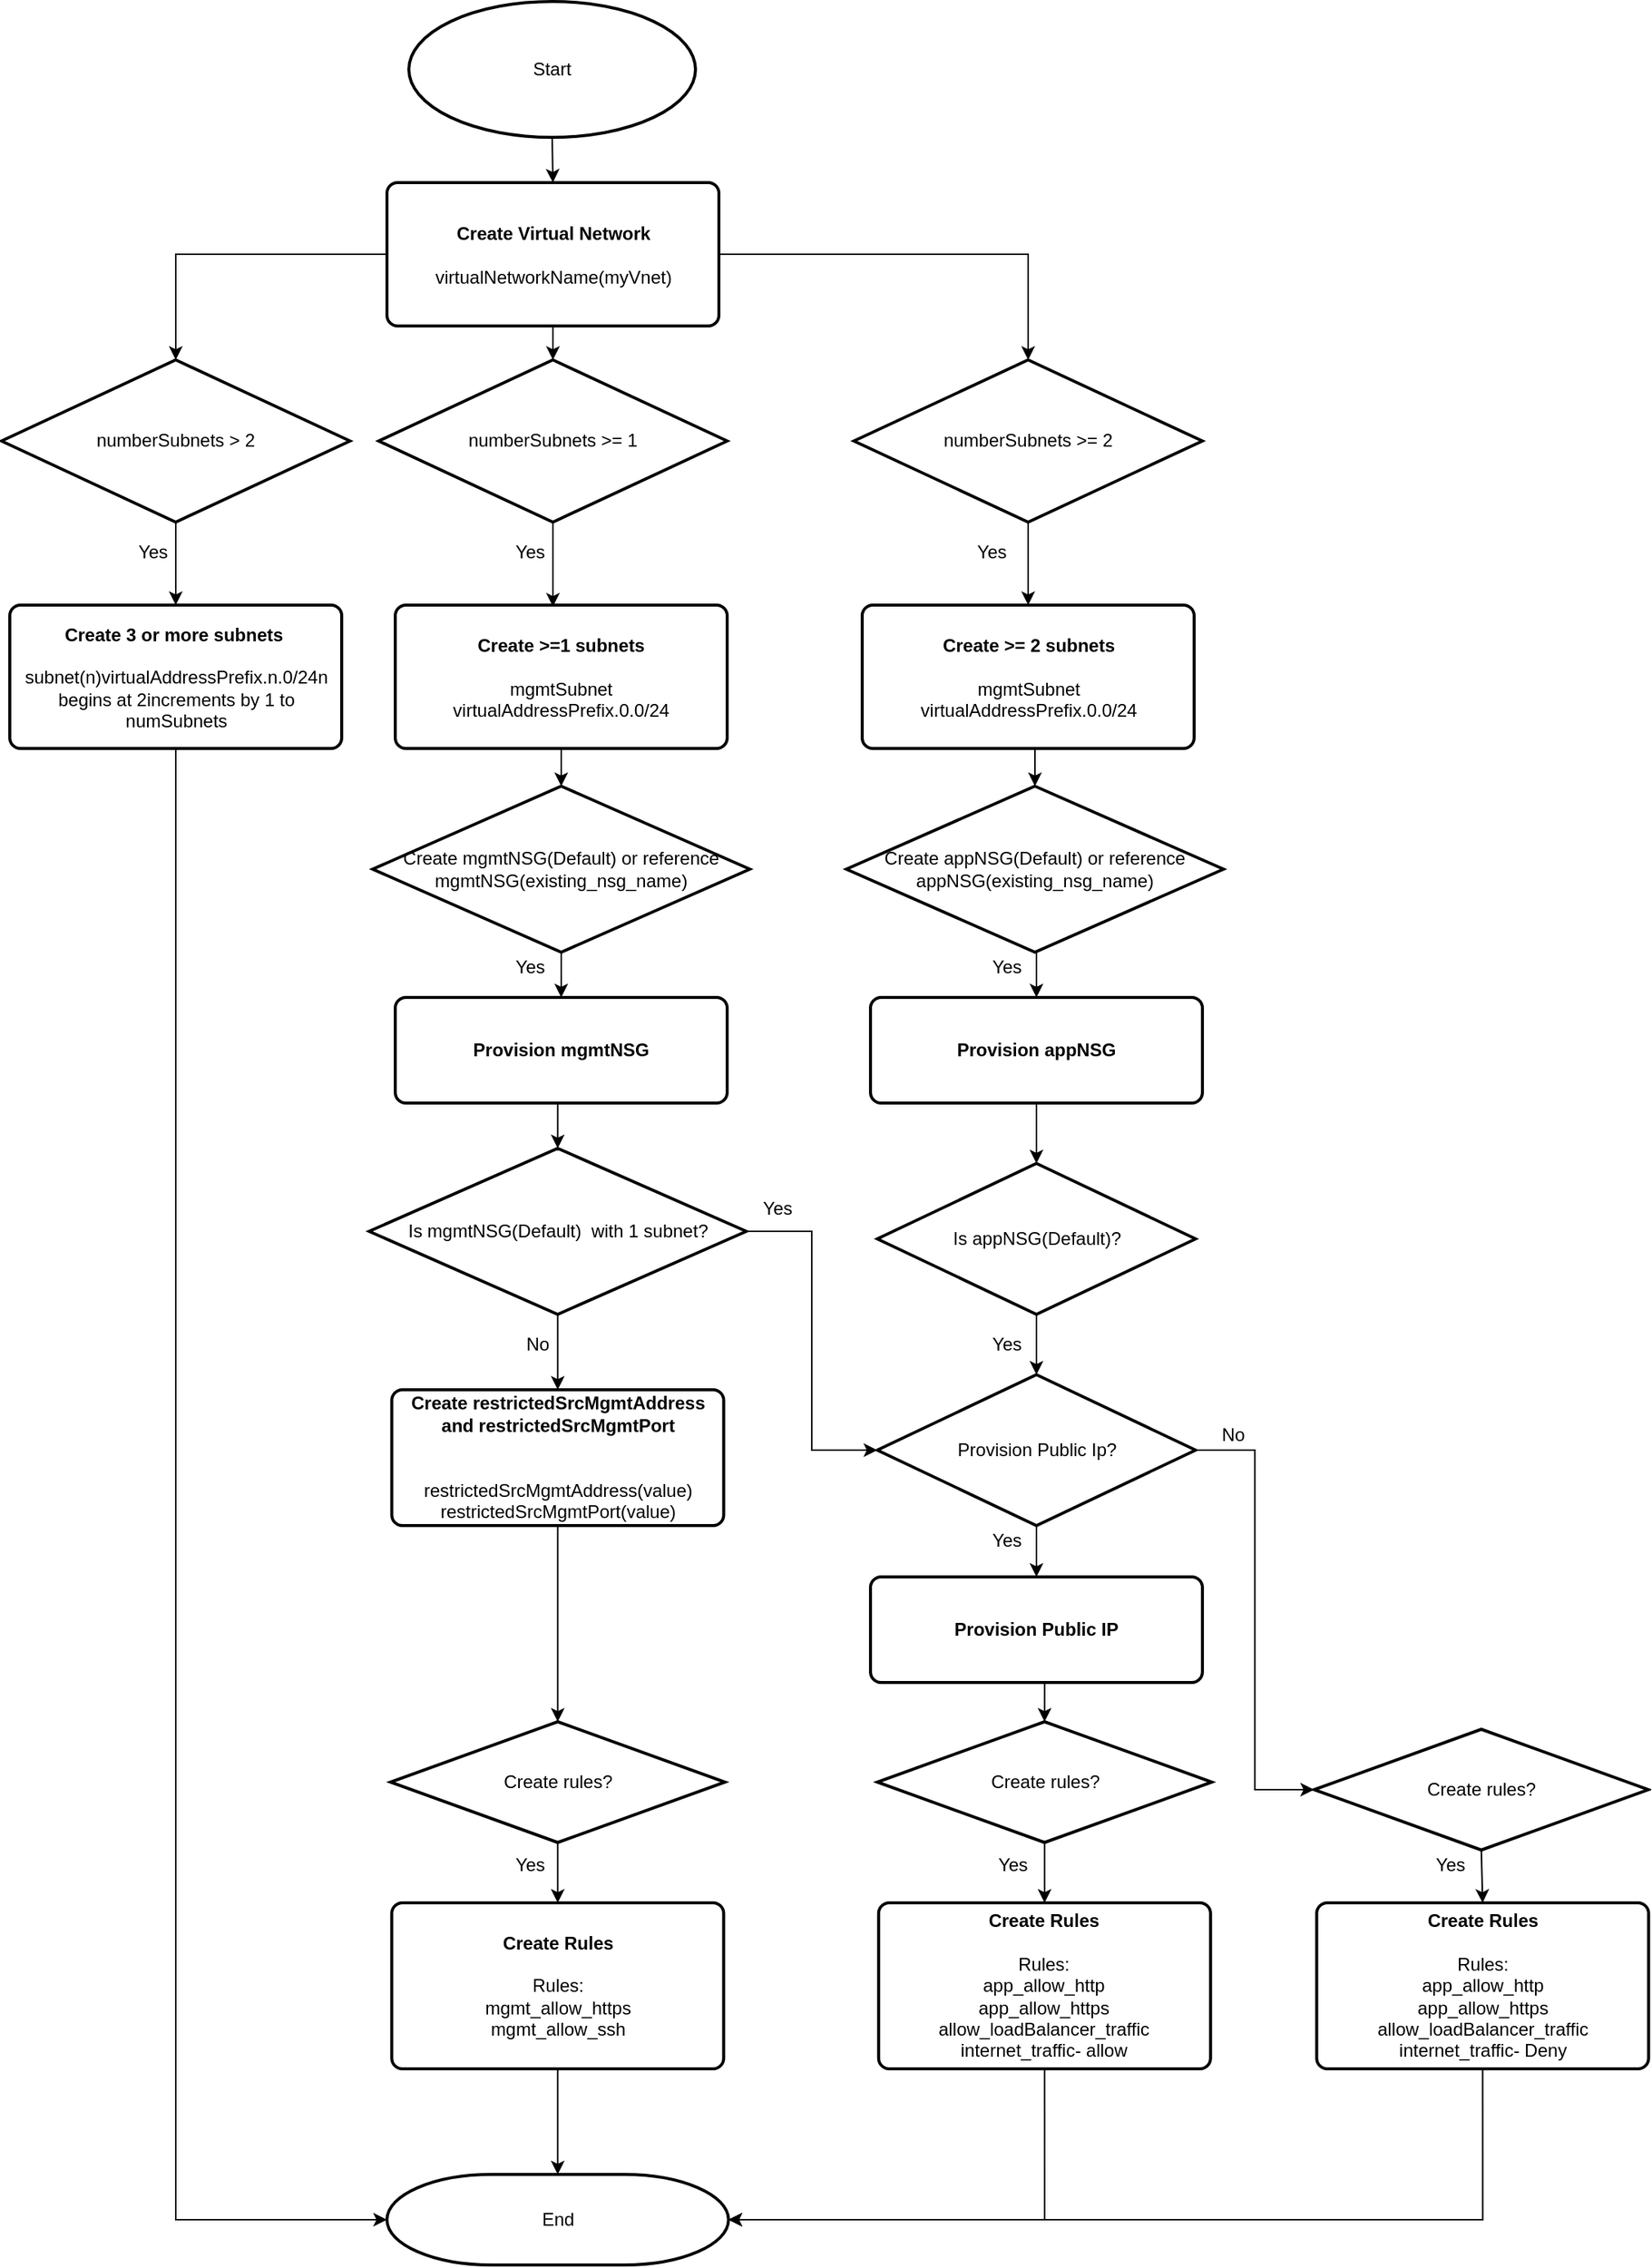 <mxfile version="13.4.4" type="device"><diagram id="C5RBs43oDa-KdzZeNtuy" name="Page-1"><mxGraphModel dx="2209" dy="753" grid="1" gridSize="10" guides="1" tooltips="1" connect="1" arrows="1" fold="1" page="1" pageScale="1" pageWidth="827" pageHeight="1169" math="0" shadow="0"><root><mxCell id="WIyWlLk6GJQsqaUBKTNV-0"/><mxCell id="WIyWlLk6GJQsqaUBKTNV-1" parent="WIyWlLk6GJQsqaUBKTNV-0"/><mxCell id="HrR7EFWeJ1S58mFBMxL4-7" style="edgeStyle=orthogonalEdgeStyle;rounded=0;orthogonalLoop=1;jettySize=auto;html=1;exitX=0.5;exitY=1;exitDx=0;exitDy=0;exitPerimeter=0;entryX=0.5;entryY=0;entryDx=0;entryDy=0;" edge="1" parent="WIyWlLk6GJQsqaUBKTNV-1" source="HrR7EFWeJ1S58mFBMxL4-0" target="HrR7EFWeJ1S58mFBMxL4-1"><mxGeometry relative="1" as="geometry"/></mxCell><mxCell id="HrR7EFWeJ1S58mFBMxL4-0" value="Start" style="strokeWidth=2;html=1;shape=mxgraph.flowchart.start_1;whiteSpace=wrap;" vertex="1" parent="WIyWlLk6GJQsqaUBKTNV-1"><mxGeometry x="170" y="220" width="190" height="90" as="geometry"/></mxCell><mxCell id="HrR7EFWeJ1S58mFBMxL4-9" style="edgeStyle=orthogonalEdgeStyle;rounded=0;orthogonalLoop=1;jettySize=auto;html=1;exitX=0;exitY=0.5;exitDx=0;exitDy=0;" edge="1" parent="WIyWlLk6GJQsqaUBKTNV-1" source="HrR7EFWeJ1S58mFBMxL4-1" target="HrR7EFWeJ1S58mFBMxL4-4"><mxGeometry relative="1" as="geometry"/></mxCell><mxCell id="HrR7EFWeJ1S58mFBMxL4-18" style="edgeStyle=orthogonalEdgeStyle;rounded=0;orthogonalLoop=1;jettySize=auto;html=1;exitX=0.5;exitY=1;exitDx=0;exitDy=0;entryX=0.5;entryY=0;entryDx=0;entryDy=0;entryPerimeter=0;" edge="1" parent="WIyWlLk6GJQsqaUBKTNV-1" source="HrR7EFWeJ1S58mFBMxL4-1" target="HrR7EFWeJ1S58mFBMxL4-14"><mxGeometry relative="1" as="geometry"/></mxCell><mxCell id="HrR7EFWeJ1S58mFBMxL4-20" style="edgeStyle=orthogonalEdgeStyle;rounded=0;orthogonalLoop=1;jettySize=auto;html=1;exitX=1;exitY=0.5;exitDx=0;exitDy=0;entryX=0.5;entryY=0;entryDx=0;entryDy=0;entryPerimeter=0;" edge="1" parent="WIyWlLk6GJQsqaUBKTNV-1" source="HrR7EFWeJ1S58mFBMxL4-1" target="HrR7EFWeJ1S58mFBMxL4-19"><mxGeometry relative="1" as="geometry"/></mxCell><mxCell id="HrR7EFWeJ1S58mFBMxL4-1" value="&lt;b&gt;Create Virtual Network&lt;br&gt;&lt;/b&gt;&lt;br&gt;virtualNetworkName(myVnet)" style="rounded=1;whiteSpace=wrap;html=1;absoluteArcSize=1;arcSize=14;strokeWidth=2;" vertex="1" parent="WIyWlLk6GJQsqaUBKTNV-1"><mxGeometry x="155.5" y="340" width="220" height="95" as="geometry"/></mxCell><mxCell id="HrR7EFWeJ1S58mFBMxL4-13" style="edgeStyle=orthogonalEdgeStyle;rounded=0;orthogonalLoop=1;jettySize=auto;html=1;exitX=0.5;exitY=1;exitDx=0;exitDy=0;exitPerimeter=0;" edge="1" parent="WIyWlLk6GJQsqaUBKTNV-1" source="HrR7EFWeJ1S58mFBMxL4-4" target="HrR7EFWeJ1S58mFBMxL4-10"><mxGeometry relative="1" as="geometry"/></mxCell><mxCell id="HrR7EFWeJ1S58mFBMxL4-4" value="numberSubnets &amp;gt; 2" style="strokeWidth=2;html=1;shape=mxgraph.flowchart.decision;whiteSpace=wrap;" vertex="1" parent="WIyWlLk6GJQsqaUBKTNV-1"><mxGeometry x="-100" y="457.5" width="231" height="107.5" as="geometry"/></mxCell><mxCell id="HrR7EFWeJ1S58mFBMxL4-42" style="edgeStyle=orthogonalEdgeStyle;rounded=0;orthogonalLoop=1;jettySize=auto;html=1;exitX=0.5;exitY=1;exitDx=0;exitDy=0;entryX=0;entryY=0.5;entryDx=0;entryDy=0;entryPerimeter=0;" edge="1" parent="WIyWlLk6GJQsqaUBKTNV-1" source="HrR7EFWeJ1S58mFBMxL4-10" target="HrR7EFWeJ1S58mFBMxL4-40"><mxGeometry relative="1" as="geometry"/></mxCell><mxCell id="HrR7EFWeJ1S58mFBMxL4-10" value="&lt;b&gt;Create 3 or more subnets&amp;nbsp;&lt;br&gt;&lt;/b&gt;&lt;br&gt;subnet(n)virtualAddressPrefix.n.0/24n begins at 2increments by 1 to numSubnets" style="rounded=1;whiteSpace=wrap;html=1;absoluteArcSize=1;arcSize=14;strokeWidth=2;" vertex="1" parent="WIyWlLk6GJQsqaUBKTNV-1"><mxGeometry x="-94.5" y="620" width="220" height="95" as="geometry"/></mxCell><mxCell id="2" value="Yes" style="text;html=1;align=center;verticalAlign=middle;resizable=0;points=[];autosize=1;" vertex="1" parent="WIyWlLk6GJQsqaUBKTNV-1"><mxGeometry x="-20" y="575" width="40" height="20" as="geometry"/></mxCell><mxCell id="HrR7EFWeJ1S58mFBMxL4-16" style="edgeStyle=orthogonalEdgeStyle;rounded=0;orthogonalLoop=1;jettySize=auto;html=1;exitX=0.5;exitY=1;exitDx=0;exitDy=0;exitPerimeter=0;entryX=0.475;entryY=0.011;entryDx=0;entryDy=0;entryPerimeter=0;" edge="1" parent="WIyWlLk6GJQsqaUBKTNV-1" source="HrR7EFWeJ1S58mFBMxL4-14" target="HrR7EFWeJ1S58mFBMxL4-15"><mxGeometry relative="1" as="geometry"/></mxCell><mxCell id="HrR7EFWeJ1S58mFBMxL4-14" value="numberSubnets &amp;gt;= 1" style="strokeWidth=2;html=1;shape=mxgraph.flowchart.decision;whiteSpace=wrap;" vertex="1" parent="WIyWlLk6GJQsqaUBKTNV-1"><mxGeometry x="150" y="457.5" width="231" height="107.5" as="geometry"/></mxCell><mxCell id="HrR7EFWeJ1S58mFBMxL4-25" style="edgeStyle=orthogonalEdgeStyle;rounded=0;orthogonalLoop=1;jettySize=auto;html=1;exitX=0.5;exitY=1;exitDx=0;exitDy=0;entryX=0.5;entryY=0;entryDx=0;entryDy=0;entryPerimeter=0;" edge="1" parent="WIyWlLk6GJQsqaUBKTNV-1" source="HrR7EFWeJ1S58mFBMxL4-15" target="HrR7EFWeJ1S58mFBMxL4-24"><mxGeometry relative="1" as="geometry"/></mxCell><mxCell id="HrR7EFWeJ1S58mFBMxL4-15" value="&lt;b&gt;Create &amp;gt;=1 subnets&lt;br&gt;&lt;/b&gt;&lt;br&gt;mgmtSubnet &lt;br&gt;virtualAddressPrefix.0.0/24" style="rounded=1;whiteSpace=wrap;html=1;absoluteArcSize=1;arcSize=14;strokeWidth=2;" vertex="1" parent="WIyWlLk6GJQsqaUBKTNV-1"><mxGeometry x="161" y="620" width="220" height="95" as="geometry"/></mxCell><mxCell id="HrR7EFWeJ1S58mFBMxL4-17" value="Yes" style="text;html=1;align=center;verticalAlign=middle;resizable=0;points=[];autosize=1;" vertex="1" parent="WIyWlLk6GJQsqaUBKTNV-1"><mxGeometry x="230" y="575" width="40" height="20" as="geometry"/></mxCell><mxCell id="HrR7EFWeJ1S58mFBMxL4-22" style="edgeStyle=orthogonalEdgeStyle;rounded=0;orthogonalLoop=1;jettySize=auto;html=1;exitX=0.5;exitY=1;exitDx=0;exitDy=0;exitPerimeter=0;entryX=0.5;entryY=0;entryDx=0;entryDy=0;" edge="1" parent="WIyWlLk6GJQsqaUBKTNV-1" source="HrR7EFWeJ1S58mFBMxL4-19" target="HrR7EFWeJ1S58mFBMxL4-21"><mxGeometry relative="1" as="geometry"/></mxCell><mxCell id="HrR7EFWeJ1S58mFBMxL4-19" value="numberSubnets &amp;gt;= 2" style="strokeWidth=2;html=1;shape=mxgraph.flowchart.decision;whiteSpace=wrap;" vertex="1" parent="WIyWlLk6GJQsqaUBKTNV-1"><mxGeometry x="465" y="457.5" width="231" height="107.5" as="geometry"/></mxCell><mxCell id="HrR7EFWeJ1S58mFBMxL4-45" style="edgeStyle=orthogonalEdgeStyle;rounded=0;orthogonalLoop=1;jettySize=auto;html=1;exitX=0.5;exitY=1;exitDx=0;exitDy=0;entryX=0.5;entryY=0;entryDx=0;entryDy=0;entryPerimeter=0;" edge="1" parent="WIyWlLk6GJQsqaUBKTNV-1" source="HrR7EFWeJ1S58mFBMxL4-21" target="HrR7EFWeJ1S58mFBMxL4-44"><mxGeometry relative="1" as="geometry"/></mxCell><mxCell id="HrR7EFWeJ1S58mFBMxL4-21" value="&lt;b&gt;Create &amp;gt;= 2 subnets&lt;br&gt;&lt;/b&gt;&lt;br&gt;mgmtSubnet &lt;br&gt;virtualAddressPrefix.0.0/24" style="rounded=1;whiteSpace=wrap;html=1;absoluteArcSize=1;arcSize=14;strokeWidth=2;" vertex="1" parent="WIyWlLk6GJQsqaUBKTNV-1"><mxGeometry x="470.5" y="620" width="220" height="95" as="geometry"/></mxCell><mxCell id="HrR7EFWeJ1S58mFBMxL4-23" value="Yes" style="text;html=1;align=center;verticalAlign=middle;resizable=0;points=[];autosize=1;" vertex="1" parent="WIyWlLk6GJQsqaUBKTNV-1"><mxGeometry x="536" y="575" width="40" height="20" as="geometry"/></mxCell><mxCell id="HrR7EFWeJ1S58mFBMxL4-32" style="edgeStyle=orthogonalEdgeStyle;rounded=0;orthogonalLoop=1;jettySize=auto;html=1;exitX=0.5;exitY=1;exitDx=0;exitDy=0;exitPerimeter=0;" edge="1" parent="WIyWlLk6GJQsqaUBKTNV-1" source="HrR7EFWeJ1S58mFBMxL4-24" target="HrR7EFWeJ1S58mFBMxL4-26"><mxGeometry relative="1" as="geometry"/></mxCell><mxCell id="HrR7EFWeJ1S58mFBMxL4-24" value="Create mgmtNSG(Default) or reference &lt;br&gt;mgmtNSG(existing_nsg_name)" style="strokeWidth=2;html=1;shape=mxgraph.flowchart.decision;whiteSpace=wrap;" vertex="1" parent="WIyWlLk6GJQsqaUBKTNV-1"><mxGeometry x="146" y="740" width="250" height="110" as="geometry"/></mxCell><mxCell id="HrR7EFWeJ1S58mFBMxL4-53" style="edgeStyle=orthogonalEdgeStyle;rounded=0;orthogonalLoop=1;jettySize=auto;html=1;exitX=0.5;exitY=1;exitDx=0;exitDy=0;entryX=0.5;entryY=0;entryDx=0;entryDy=0;entryPerimeter=0;" edge="1" parent="WIyWlLk6GJQsqaUBKTNV-1" source="HrR7EFWeJ1S58mFBMxL4-26" target="HrR7EFWeJ1S58mFBMxL4-50"><mxGeometry relative="1" as="geometry"/></mxCell><mxCell id="HrR7EFWeJ1S58mFBMxL4-26" value="&lt;b&gt;Provision mgmtNSG&lt;br&gt;&lt;/b&gt;" style="rounded=1;whiteSpace=wrap;html=1;absoluteArcSize=1;arcSize=14;strokeWidth=2;" vertex="1" parent="WIyWlLk6GJQsqaUBKTNV-1"><mxGeometry x="161" y="880" width="220" height="70" as="geometry"/></mxCell><mxCell id="HrR7EFWeJ1S58mFBMxL4-33" value="Yes" style="text;html=1;align=center;verticalAlign=middle;resizable=0;points=[];autosize=1;" vertex="1" parent="WIyWlLk6GJQsqaUBKTNV-1"><mxGeometry x="230" y="850" width="40" height="20" as="geometry"/></mxCell><mxCell id="HrR7EFWeJ1S58mFBMxL4-37" style="edgeStyle=orthogonalEdgeStyle;rounded=0;orthogonalLoop=1;jettySize=auto;html=1;exitX=0.5;exitY=1;exitDx=0;exitDy=0;entryX=0.5;entryY=0;entryDx=0;entryDy=0;entryPerimeter=0;" edge="1" parent="WIyWlLk6GJQsqaUBKTNV-1" source="HrR7EFWeJ1S58mFBMxL4-34" target="HrR7EFWeJ1S58mFBMxL4-36"><mxGeometry relative="1" as="geometry"/></mxCell><mxCell id="HrR7EFWeJ1S58mFBMxL4-34" value="&lt;b&gt;Create&amp;nbsp;restrictedSrcMgmtAddress and restrictedSrcMgmtPort&lt;/b&gt;&lt;br&gt;&amp;nbsp;&lt;br&gt;&lt;br&gt;restrictedSrcMgmtAddress(value)&lt;br&gt;restrictedSrcMgmtPort(value)" style="rounded=1;whiteSpace=wrap;html=1;absoluteArcSize=1;arcSize=14;strokeWidth=2;" vertex="1" parent="WIyWlLk6GJQsqaUBKTNV-1"><mxGeometry x="158.7" y="1140" width="220" height="90" as="geometry"/></mxCell><mxCell id="HrR7EFWeJ1S58mFBMxL4-39" style="edgeStyle=orthogonalEdgeStyle;rounded=0;orthogonalLoop=1;jettySize=auto;html=1;exitX=0.5;exitY=1;exitDx=0;exitDy=0;exitPerimeter=0;entryX=0.5;entryY=0;entryDx=0;entryDy=0;" edge="1" parent="WIyWlLk6GJQsqaUBKTNV-1" source="HrR7EFWeJ1S58mFBMxL4-36" target="HrR7EFWeJ1S58mFBMxL4-38"><mxGeometry relative="1" as="geometry"/></mxCell><mxCell id="HrR7EFWeJ1S58mFBMxL4-36" value="Create rules?" style="strokeWidth=2;html=1;shape=mxgraph.flowchart.decision;whiteSpace=wrap;" vertex="1" parent="WIyWlLk6GJQsqaUBKTNV-1"><mxGeometry x="157.82" y="1360" width="221.75" height="80" as="geometry"/></mxCell><mxCell id="HrR7EFWeJ1S58mFBMxL4-41" style="edgeStyle=orthogonalEdgeStyle;rounded=0;orthogonalLoop=1;jettySize=auto;html=1;exitX=0.5;exitY=1;exitDx=0;exitDy=0;" edge="1" parent="WIyWlLk6GJQsqaUBKTNV-1" source="HrR7EFWeJ1S58mFBMxL4-38" target="HrR7EFWeJ1S58mFBMxL4-40"><mxGeometry relative="1" as="geometry"/></mxCell><mxCell id="HrR7EFWeJ1S58mFBMxL4-38" value="&lt;b&gt;Create Rules&lt;/b&gt;&lt;br&gt;&lt;br&gt;Rules:&lt;br&gt;mgmt_allow_https&lt;br&gt;mgmt_allow_ssh" style="rounded=1;whiteSpace=wrap;html=1;absoluteArcSize=1;arcSize=14;strokeWidth=2;" vertex="1" parent="WIyWlLk6GJQsqaUBKTNV-1"><mxGeometry x="158.68" y="1480" width="220" height="110" as="geometry"/></mxCell><mxCell id="HrR7EFWeJ1S58mFBMxL4-40" value="End" style="strokeWidth=2;html=1;shape=mxgraph.flowchart.terminator;whiteSpace=wrap;" vertex="1" parent="WIyWlLk6GJQsqaUBKTNV-1"><mxGeometry x="155.5" y="1660" width="226.38" height="60" as="geometry"/></mxCell><mxCell id="HrR7EFWeJ1S58mFBMxL4-43" value="Yes" style="text;html=1;align=center;verticalAlign=middle;resizable=0;points=[];autosize=1;" vertex="1" parent="WIyWlLk6GJQsqaUBKTNV-1"><mxGeometry x="230" y="1445" width="40" height="20" as="geometry"/></mxCell><mxCell id="HrR7EFWeJ1S58mFBMxL4-47" style="edgeStyle=orthogonalEdgeStyle;rounded=0;orthogonalLoop=1;jettySize=auto;html=1;exitX=0.5;exitY=1;exitDx=0;exitDy=0;exitPerimeter=0;entryX=0.5;entryY=0;entryDx=0;entryDy=0;" edge="1" parent="WIyWlLk6GJQsqaUBKTNV-1" source="HrR7EFWeJ1S58mFBMxL4-44" target="HrR7EFWeJ1S58mFBMxL4-46"><mxGeometry relative="1" as="geometry"/></mxCell><mxCell id="HrR7EFWeJ1S58mFBMxL4-44" value="Create appNSG(Default) or reference &lt;br&gt;appNSG(existing_nsg_name)" style="strokeWidth=2;html=1;shape=mxgraph.flowchart.decision;whiteSpace=wrap;" vertex="1" parent="WIyWlLk6GJQsqaUBKTNV-1"><mxGeometry x="460" y="740" width="250" height="110" as="geometry"/></mxCell><mxCell id="HrR7EFWeJ1S58mFBMxL4-55" style="edgeStyle=orthogonalEdgeStyle;rounded=0;orthogonalLoop=1;jettySize=auto;html=1;exitX=0.5;exitY=1;exitDx=0;exitDy=0;entryX=0.5;entryY=0;entryDx=0;entryDy=0;entryPerimeter=0;" edge="1" parent="WIyWlLk6GJQsqaUBKTNV-1" source="HrR7EFWeJ1S58mFBMxL4-46" target="HrR7EFWeJ1S58mFBMxL4-54"><mxGeometry relative="1" as="geometry"/></mxCell><mxCell id="HrR7EFWeJ1S58mFBMxL4-46" value="&lt;b&gt;Provision appNSG&lt;br&gt;&lt;/b&gt;" style="rounded=1;whiteSpace=wrap;html=1;absoluteArcSize=1;arcSize=14;strokeWidth=2;" vertex="1" parent="WIyWlLk6GJQsqaUBKTNV-1"><mxGeometry x="476" y="880" width="220" height="70" as="geometry"/></mxCell><mxCell id="HrR7EFWeJ1S58mFBMxL4-48" value="Yes" style="text;html=1;align=center;verticalAlign=middle;resizable=0;points=[];autosize=1;" vertex="1" parent="WIyWlLk6GJQsqaUBKTNV-1"><mxGeometry x="546" y="850" width="40" height="20" as="geometry"/></mxCell><mxCell id="HrR7EFWeJ1S58mFBMxL4-51" style="edgeStyle=orthogonalEdgeStyle;rounded=0;orthogonalLoop=1;jettySize=auto;html=1;exitX=0.5;exitY=1;exitDx=0;exitDy=0;exitPerimeter=0;entryX=0.5;entryY=0;entryDx=0;entryDy=0;" edge="1" parent="WIyWlLk6GJQsqaUBKTNV-1" source="HrR7EFWeJ1S58mFBMxL4-50" target="HrR7EFWeJ1S58mFBMxL4-34"><mxGeometry relative="1" as="geometry"/></mxCell><mxCell id="HrR7EFWeJ1S58mFBMxL4-63" style="edgeStyle=orthogonalEdgeStyle;rounded=0;orthogonalLoop=1;jettySize=auto;html=1;exitX=1;exitY=0.5;exitDx=0;exitDy=0;exitPerimeter=0;entryX=0;entryY=0.5;entryDx=0;entryDy=0;entryPerimeter=0;" edge="1" parent="WIyWlLk6GJQsqaUBKTNV-1" source="HrR7EFWeJ1S58mFBMxL4-50" target="HrR7EFWeJ1S58mFBMxL4-61"><mxGeometry relative="1" as="geometry"/></mxCell><mxCell id="HrR7EFWeJ1S58mFBMxL4-50" value="Is mgmtNSG(Default)&amp;nbsp; with 1 subnet?" style="strokeWidth=2;html=1;shape=mxgraph.flowchart.decision;whiteSpace=wrap;" vertex="1" parent="WIyWlLk6GJQsqaUBKTNV-1"><mxGeometry x="143.68" y="980" width="250" height="110" as="geometry"/></mxCell><mxCell id="HrR7EFWeJ1S58mFBMxL4-52" value="&lt;span&gt;No&lt;/span&gt;" style="text;html=1;align=center;verticalAlign=middle;resizable=0;points=[];autosize=1;" vertex="1" parent="WIyWlLk6GJQsqaUBKTNV-1"><mxGeometry x="240" y="1100" width="30" height="20" as="geometry"/></mxCell><mxCell id="HrR7EFWeJ1S58mFBMxL4-62" style="edgeStyle=orthogonalEdgeStyle;rounded=0;orthogonalLoop=1;jettySize=auto;html=1;exitX=0.5;exitY=1;exitDx=0;exitDy=0;exitPerimeter=0;entryX=0.5;entryY=0;entryDx=0;entryDy=0;entryPerimeter=0;" edge="1" parent="WIyWlLk6GJQsqaUBKTNV-1" source="HrR7EFWeJ1S58mFBMxL4-54" target="HrR7EFWeJ1S58mFBMxL4-61"><mxGeometry relative="1" as="geometry"/></mxCell><mxCell id="HrR7EFWeJ1S58mFBMxL4-54" value="Is appNSG(Default)?" style="strokeWidth=2;html=1;shape=mxgraph.flowchart.decision;whiteSpace=wrap;" vertex="1" parent="WIyWlLk6GJQsqaUBKTNV-1"><mxGeometry x="480.5" y="990" width="211" height="100" as="geometry"/></mxCell><mxCell id="HrR7EFWeJ1S58mFBMxL4-67" style="edgeStyle=orthogonalEdgeStyle;rounded=0;orthogonalLoop=1;jettySize=auto;html=1;exitX=0.5;exitY=1;exitDx=0;exitDy=0;entryX=0.5;entryY=0;entryDx=0;entryDy=0;entryPerimeter=0;" edge="1" parent="WIyWlLk6GJQsqaUBKTNV-1" source="HrR7EFWeJ1S58mFBMxL4-56" target="HrR7EFWeJ1S58mFBMxL4-66"><mxGeometry relative="1" as="geometry"/></mxCell><mxCell id="HrR7EFWeJ1S58mFBMxL4-56" value="&lt;b&gt;Provision Public IP&lt;br&gt;&lt;/b&gt;" style="rounded=1;whiteSpace=wrap;html=1;absoluteArcSize=1;arcSize=14;strokeWidth=2;" vertex="1" parent="WIyWlLk6GJQsqaUBKTNV-1"><mxGeometry x="476" y="1264" width="220" height="70" as="geometry"/></mxCell><mxCell id="HrR7EFWeJ1S58mFBMxL4-58" value="Yes" style="text;html=1;align=center;verticalAlign=middle;resizable=0;points=[];autosize=1;" vertex="1" parent="WIyWlLk6GJQsqaUBKTNV-1"><mxGeometry x="394" y="1010" width="40" height="20" as="geometry"/></mxCell><mxCell id="HrR7EFWeJ1S58mFBMxL4-60" value="Yes" style="text;html=1;align=center;verticalAlign=middle;resizable=0;points=[];autosize=1;" vertex="1" parent="WIyWlLk6GJQsqaUBKTNV-1"><mxGeometry x="546" y="1100" width="40" height="20" as="geometry"/></mxCell><mxCell id="HrR7EFWeJ1S58mFBMxL4-64" style="edgeStyle=orthogonalEdgeStyle;rounded=0;orthogonalLoop=1;jettySize=auto;html=1;exitX=0.5;exitY=1;exitDx=0;exitDy=0;exitPerimeter=0;" edge="1" parent="WIyWlLk6GJQsqaUBKTNV-1" source="HrR7EFWeJ1S58mFBMxL4-61" target="HrR7EFWeJ1S58mFBMxL4-56"><mxGeometry relative="1" as="geometry"/></mxCell><mxCell id="HrR7EFWeJ1S58mFBMxL4-73" style="edgeStyle=orthogonalEdgeStyle;rounded=0;orthogonalLoop=1;jettySize=auto;html=1;exitX=1;exitY=0.5;exitDx=0;exitDy=0;exitPerimeter=0;entryX=0;entryY=0.5;entryDx=0;entryDy=0;entryPerimeter=0;" edge="1" parent="WIyWlLk6GJQsqaUBKTNV-1" source="HrR7EFWeJ1S58mFBMxL4-61" target="HrR7EFWeJ1S58mFBMxL4-72"><mxGeometry relative="1" as="geometry"/></mxCell><mxCell id="HrR7EFWeJ1S58mFBMxL4-61" value="Provision Public Ip?" style="strokeWidth=2;html=1;shape=mxgraph.flowchart.decision;whiteSpace=wrap;" vertex="1" parent="WIyWlLk6GJQsqaUBKTNV-1"><mxGeometry x="480.5" y="1130" width="211" height="100" as="geometry"/></mxCell><mxCell id="HrR7EFWeJ1S58mFBMxL4-65" value="Yes" style="text;html=1;align=center;verticalAlign=middle;resizable=0;points=[];autosize=1;" vertex="1" parent="WIyWlLk6GJQsqaUBKTNV-1"><mxGeometry x="546" y="1230" width="40" height="20" as="geometry"/></mxCell><mxCell id="HrR7EFWeJ1S58mFBMxL4-69" style="edgeStyle=orthogonalEdgeStyle;rounded=0;orthogonalLoop=1;jettySize=auto;html=1;entryX=0.5;entryY=0;entryDx=0;entryDy=0;" edge="1" parent="WIyWlLk6GJQsqaUBKTNV-1" source="HrR7EFWeJ1S58mFBMxL4-66" target="HrR7EFWeJ1S58mFBMxL4-68"><mxGeometry relative="1" as="geometry"/></mxCell><mxCell id="HrR7EFWeJ1S58mFBMxL4-66" value="Create rules?" style="strokeWidth=2;html=1;shape=mxgraph.flowchart.decision;whiteSpace=wrap;" vertex="1" parent="WIyWlLk6GJQsqaUBKTNV-1"><mxGeometry x="480.5" y="1360" width="221.75" height="80" as="geometry"/></mxCell><mxCell id="HrR7EFWeJ1S58mFBMxL4-71" style="edgeStyle=orthogonalEdgeStyle;rounded=0;orthogonalLoop=1;jettySize=auto;html=1;exitX=0.5;exitY=1;exitDx=0;exitDy=0;entryX=1;entryY=0.5;entryDx=0;entryDy=0;entryPerimeter=0;" edge="1" parent="WIyWlLk6GJQsqaUBKTNV-1" source="HrR7EFWeJ1S58mFBMxL4-68" target="HrR7EFWeJ1S58mFBMxL4-40"><mxGeometry relative="1" as="geometry"/></mxCell><mxCell id="HrR7EFWeJ1S58mFBMxL4-68" value="&lt;b&gt;Create Rules&lt;/b&gt;&lt;br&gt;&lt;br&gt;Rules:&lt;br&gt;app_allow_http&lt;br&gt;app_allow_https&lt;br&gt;allow_loadBalancer_traffic&lt;br&gt;internet_traffic- allow" style="rounded=1;whiteSpace=wrap;html=1;absoluteArcSize=1;arcSize=14;strokeWidth=2;" vertex="1" parent="WIyWlLk6GJQsqaUBKTNV-1"><mxGeometry x="481.38" y="1480" width="220" height="110" as="geometry"/></mxCell><mxCell id="HrR7EFWeJ1S58mFBMxL4-76" style="edgeStyle=orthogonalEdgeStyle;rounded=0;orthogonalLoop=1;jettySize=auto;html=1;exitX=0.5;exitY=1;exitDx=0;exitDy=0;exitPerimeter=0;entryX=0.5;entryY=0;entryDx=0;entryDy=0;" edge="1" parent="WIyWlLk6GJQsqaUBKTNV-1" source="HrR7EFWeJ1S58mFBMxL4-72" target="HrR7EFWeJ1S58mFBMxL4-75"><mxGeometry relative="1" as="geometry"/></mxCell><mxCell id="HrR7EFWeJ1S58mFBMxL4-72" value="Create rules?" style="strokeWidth=2;html=1;shape=mxgraph.flowchart.decision;whiteSpace=wrap;" vertex="1" parent="WIyWlLk6GJQsqaUBKTNV-1"><mxGeometry x="770" y="1365" width="221.75" height="80" as="geometry"/></mxCell><mxCell id="HrR7EFWeJ1S58mFBMxL4-74" value="No" style="text;html=1;align=center;verticalAlign=middle;resizable=0;points=[];autosize=1;" vertex="1" parent="WIyWlLk6GJQsqaUBKTNV-1"><mxGeometry x="701.38" y="1160" width="30" height="20" as="geometry"/></mxCell><mxCell id="HrR7EFWeJ1S58mFBMxL4-77" style="edgeStyle=orthogonalEdgeStyle;rounded=0;orthogonalLoop=1;jettySize=auto;html=1;exitX=0.5;exitY=1;exitDx=0;exitDy=0;entryX=1;entryY=0.5;entryDx=0;entryDy=0;entryPerimeter=0;" edge="1" parent="WIyWlLk6GJQsqaUBKTNV-1" source="HrR7EFWeJ1S58mFBMxL4-75" target="HrR7EFWeJ1S58mFBMxL4-40"><mxGeometry relative="1" as="geometry"/></mxCell><mxCell id="HrR7EFWeJ1S58mFBMxL4-75" value="&lt;b&gt;Create Rules&lt;/b&gt;&lt;br&gt;&lt;br&gt;&lt;div&gt;Rules:&lt;/div&gt;&lt;div&gt;app_allow_http&lt;/div&gt;&lt;div&gt;app_allow_https&lt;/div&gt;&lt;div&gt;allow_loadBalancer_traffic&lt;/div&gt;&lt;div&gt;internet_traffic- Deny&lt;/div&gt;" style="rounded=1;whiteSpace=wrap;html=1;absoluteArcSize=1;arcSize=14;strokeWidth=2;" vertex="1" parent="WIyWlLk6GJQsqaUBKTNV-1"><mxGeometry x="771.75" y="1480" width="220" height="110" as="geometry"/></mxCell><mxCell id="HrR7EFWeJ1S58mFBMxL4-78" value="Yes" style="text;html=1;align=center;verticalAlign=middle;resizable=0;points=[];autosize=1;" vertex="1" parent="WIyWlLk6GJQsqaUBKTNV-1"><mxGeometry x="550" y="1445" width="40" height="20" as="geometry"/></mxCell><mxCell id="HrR7EFWeJ1S58mFBMxL4-79" value="Yes" style="text;html=1;align=center;verticalAlign=middle;resizable=0;points=[];autosize=1;" vertex="1" parent="WIyWlLk6GJQsqaUBKTNV-1"><mxGeometry x="840" y="1445" width="40" height="20" as="geometry"/></mxCell></root></mxGraphModel></diagram></mxfile>